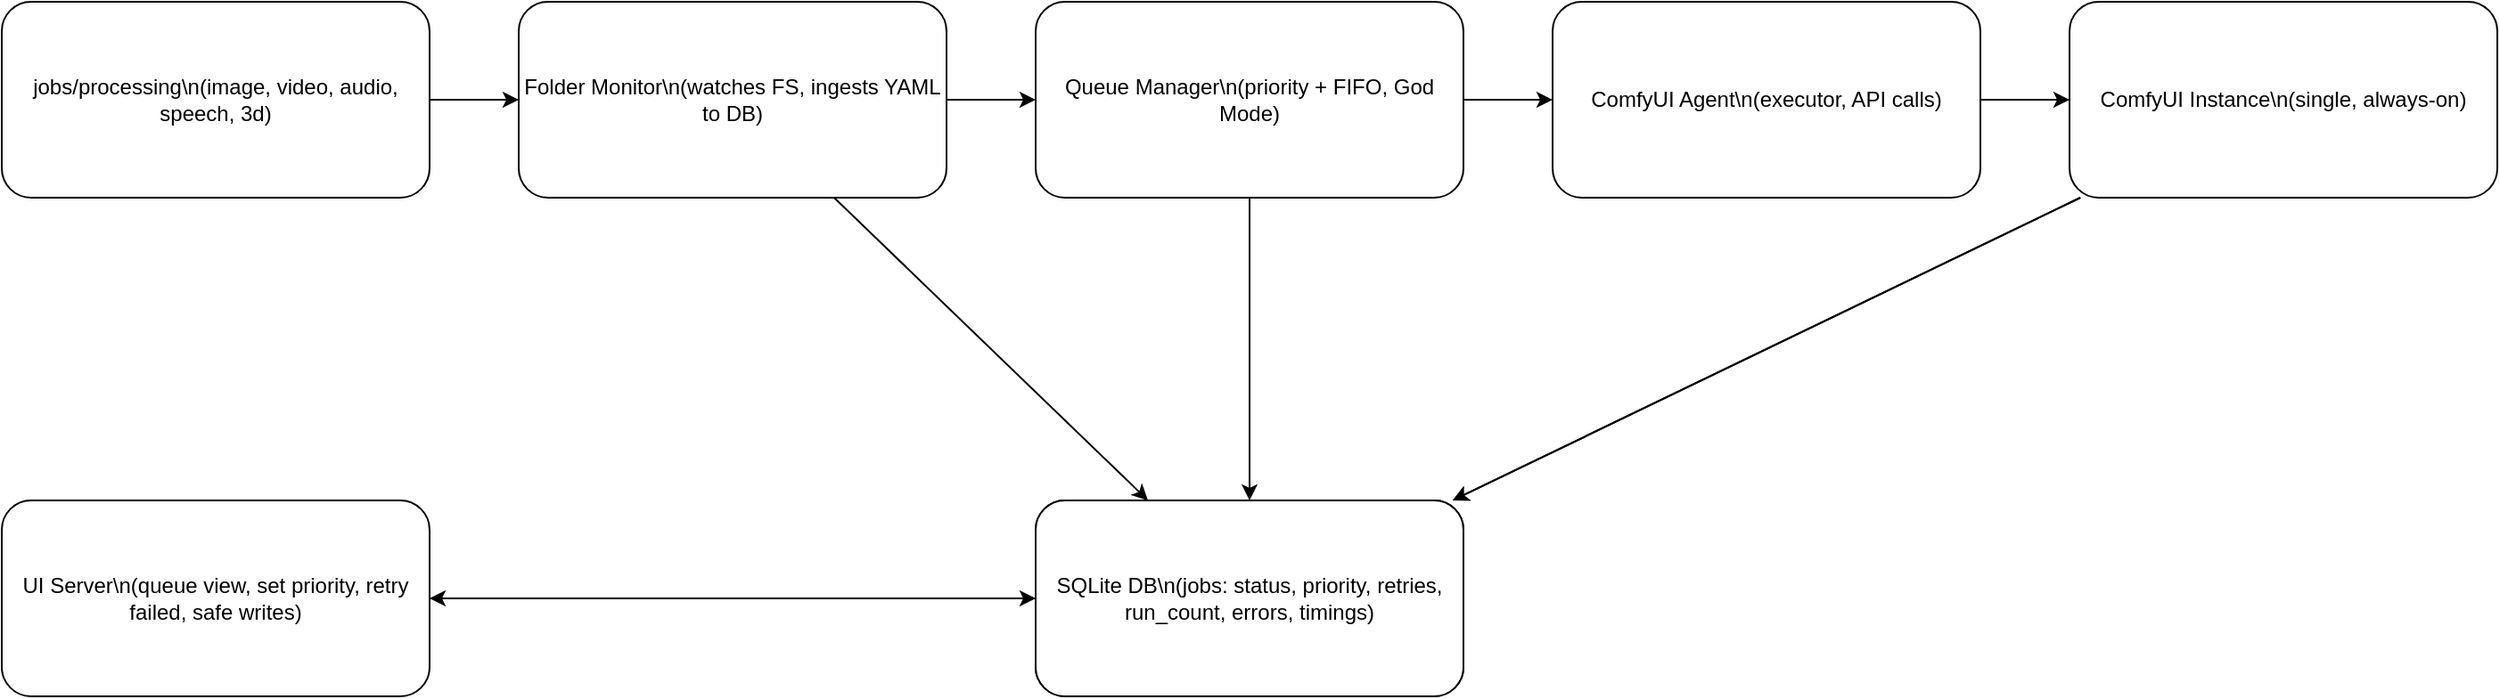 <?xml version="1.0" encoding="UTF-8"?>
<mxfile version="22.0.3">
<diagram id="E3Phase1" name="Phase 1 Architecture">
<mxGraphModel>
<root>
<mxCell id="0" parent="None"/>
<mxCell id="1" parent="0"/>
<mxCell id="n1" value="jobs/processing\n(image, video, audio, speech, 3d)" style="rounded=1;whiteSpace=wrap;html=1;" vertex="1" parent="1">
<mxGeometry x="80" y="140" width="240" height="110" as="geometry"/>
</mxCell>
<mxCell id="n2" value="Folder Monitor\n(watches FS, ingests YAML to DB)" style="rounded=1;whiteSpace=wrap;html=1;" vertex="1" parent="1">
<mxGeometry x="370" y="140" width="240" height="110" as="geometry"/>
</mxCell>
<mxCell id="n3" value="Queue Manager\n(priority + FIFO, God Mode)" style="rounded=1;whiteSpace=wrap;html=1;" vertex="1" parent="1">
<mxGeometry x="660" y="140" width="240" height="110" as="geometry"/>
</mxCell>
<mxCell id="n4" value="ComfyUI Agent\n(executor, API calls)" style="rounded=1;whiteSpace=wrap;html=1;" vertex="1" parent="1">
<mxGeometry x="950" y="140" width="240" height="110" as="geometry"/>
</mxCell>
<mxCell id="n5" value="ComfyUI Instance\n(single, always-on)" style="rounded=1;whiteSpace=wrap;html=1;" vertex="1" parent="1">
<mxGeometry x="1240" y="140" width="240" height="110" as="geometry"/>
</mxCell>
<mxCell id="n6" value="jobs/finished\n(outputs + YAML archive)" style="rounded=1;whiteSpace=wrap;html=1;" vertex="1" parent="1">
<mxGeometry x="660" y="420" width="240" height="110" as="geometry"/>
</mxCell>
<mxCell id="n7" value="SQLite DB\n(jobs: status, priority, retries, run_count, errors, timings)" style="rounded=1;whiteSpace=wrap;html=1;" vertex="1" parent="1">
<mxGeometry x="660" y="420" width="240" height="110" as="geometry"/>
</mxCell>
<mxCell id="n8" value="UI Server\n(queue view, set priority, retry failed, safe writes)" style="rounded=1;whiteSpace=wrap;html=1;" vertex="1" parent="1">
<mxGeometry x="80" y="420" width="240" height="110" as="geometry"/>
</mxCell>
<mxCell id="e1" edge="1" parent="1" source="n1" target="n2">
<mxGeometry relative="1" as="geometry"/>
</mxCell>
<mxCell id="e2" edge="1" parent="1" source="n2" target="n3">
<mxGeometry relative="1" as="geometry"/>
</mxCell>
<mxCell id="e3" edge="1" parent="1" source="n3" target="n4">
<mxGeometry relative="1" as="geometry"/>
</mxCell>
<mxCell id="e4" edge="1" parent="1" source="n4" target="n5">
<mxGeometry relative="1" as="geometry"/>
</mxCell>
<mxCell id="e5" edge="1" parent="1" source="n5" target="n6">
<mxGeometry relative="1" as="geometry"/>
</mxCell>
<mxCell id="e6" edge="1" parent="1" source="n2" target="n7">
<mxGeometry relative="1" as="geometry"/>
</mxCell>
<mxCell id="e7" edge="1" parent="1" source="n3" target="n7">
<mxGeometry relative="1" as="geometry"/>
</mxCell>
<mxCell id="e8" edge="1" parent="1" source="n8" target="n7">
<mxGeometry relative="1" as="geometry"/>
</mxCell>
<mxCell id="e9" edge="1" parent="1" source="n7" target="n8">
<mxGeometry relative="1" as="geometry"/>
</mxCell>
<mxCell id="e10" edge="1" parent="1" source="n5" target="n7">
<mxGeometry relative="1" as="geometry"/>
</mxCell>
</root>
</mxGraphModel>
</diagram>
</mxfile>